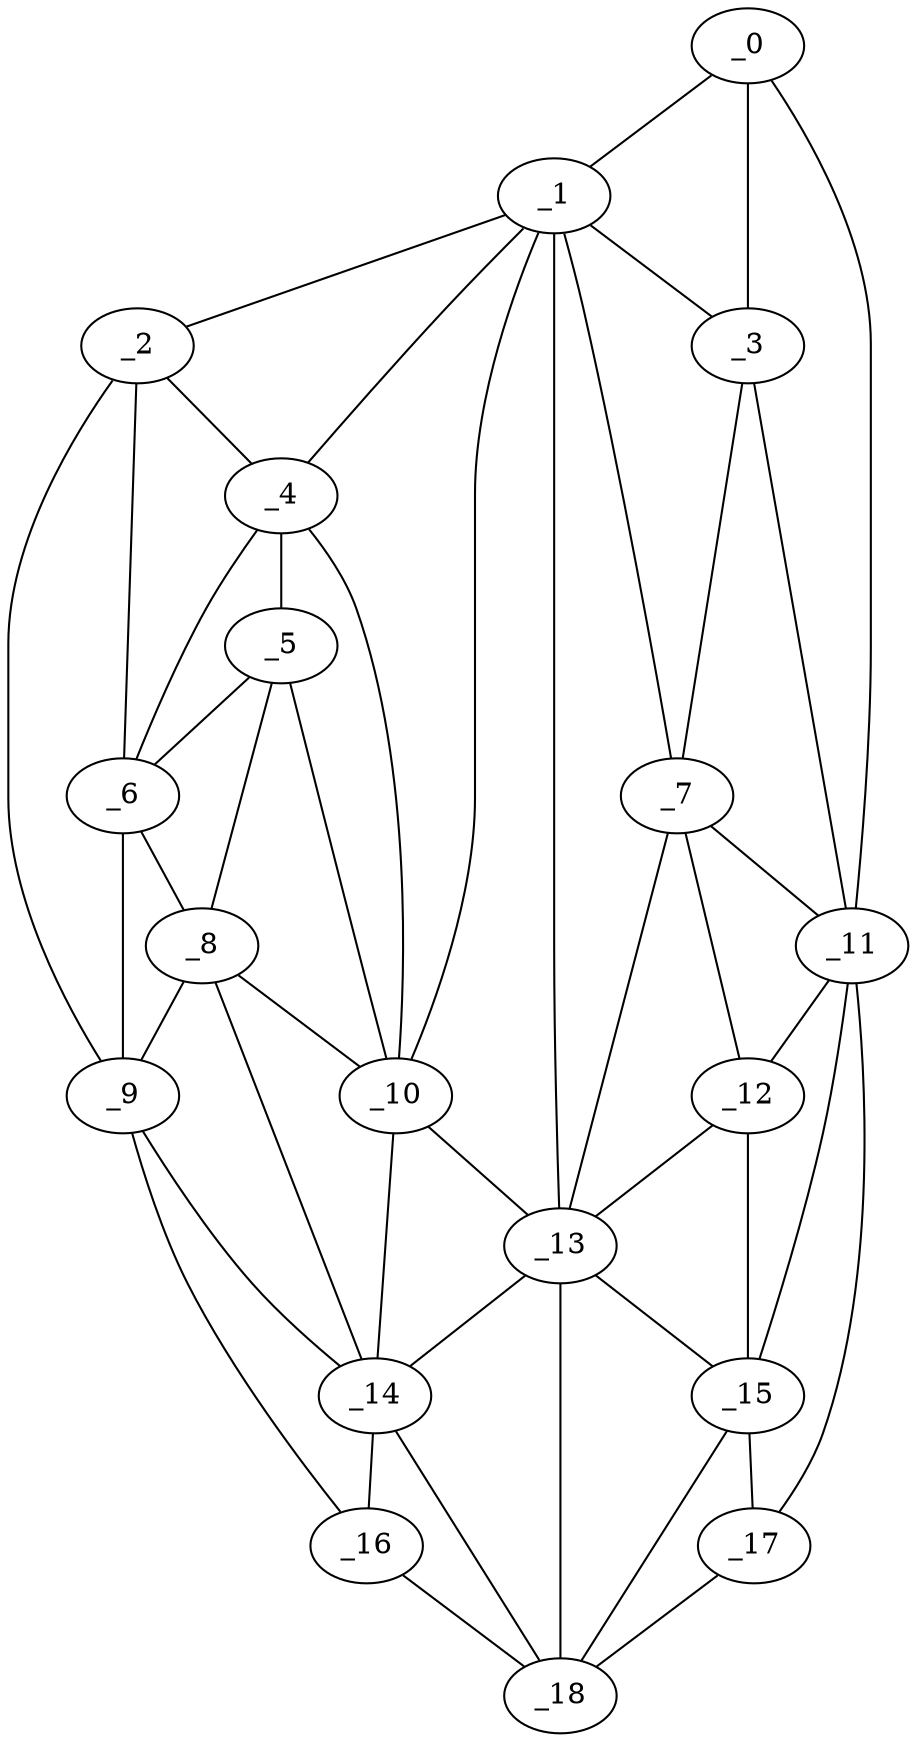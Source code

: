 graph "obj55__55.gxl" {
	_0	 [x=25,
		y=9];
	_1	 [x=25,
		y=55];
	_0 -- _1	 [valence=1];
	_3	 [x=39,
		y=11];
	_0 -- _3	 [valence=2];
	_11	 [x=58,
		y=8];
	_0 -- _11	 [valence=1];
	_2	 [x=34,
		y=74];
	_1 -- _2	 [valence=1];
	_1 -- _3	 [valence=2];
	_4	 [x=40,
		y=74];
	_1 -- _4	 [valence=2];
	_7	 [x=49,
		y=11];
	_1 -- _7	 [valence=2];
	_10	 [x=57,
		y=73];
	_1 -- _10	 [valence=1];
	_13	 [x=78,
		y=24];
	_1 -- _13	 [valence=2];
	_2 -- _4	 [valence=1];
	_6	 [x=48,
		y=85];
	_2 -- _6	 [valence=2];
	_9	 [x=56,
		y=102];
	_2 -- _9	 [valence=1];
	_3 -- _7	 [valence=2];
	_3 -- _11	 [valence=2];
	_5	 [x=48,
		y=81];
	_4 -- _5	 [valence=2];
	_4 -- _6	 [valence=2];
	_4 -- _10	 [valence=2];
	_5 -- _6	 [valence=2];
	_8	 [x=55,
		y=86];
	_5 -- _8	 [valence=2];
	_5 -- _10	 [valence=2];
	_6 -- _8	 [valence=1];
	_6 -- _9	 [valence=2];
	_7 -- _11	 [valence=2];
	_12	 [x=73,
		y=17];
	_7 -- _12	 [valence=2];
	_7 -- _13	 [valence=1];
	_8 -- _9	 [valence=2];
	_8 -- _10	 [valence=2];
	_14	 [x=92,
		y=76];
	_8 -- _14	 [valence=2];
	_9 -- _14	 [valence=1];
	_16	 [x=104,
		y=111];
	_9 -- _16	 [valence=1];
	_10 -- _13	 [valence=1];
	_10 -- _14	 [valence=2];
	_11 -- _12	 [valence=2];
	_15	 [x=94,
		y=22];
	_11 -- _15	 [valence=1];
	_17	 [x=105,
		y=22];
	_11 -- _17	 [valence=1];
	_12 -- _13	 [valence=2];
	_12 -- _15	 [valence=2];
	_13 -- _14	 [valence=2];
	_13 -- _15	 [valence=1];
	_18	 [x=105,
		y=49];
	_13 -- _18	 [valence=2];
	_14 -- _16	 [valence=1];
	_14 -- _18	 [valence=2];
	_15 -- _17	 [valence=1];
	_15 -- _18	 [valence=2];
	_16 -- _18	 [valence=1];
	_17 -- _18	 [valence=1];
}
